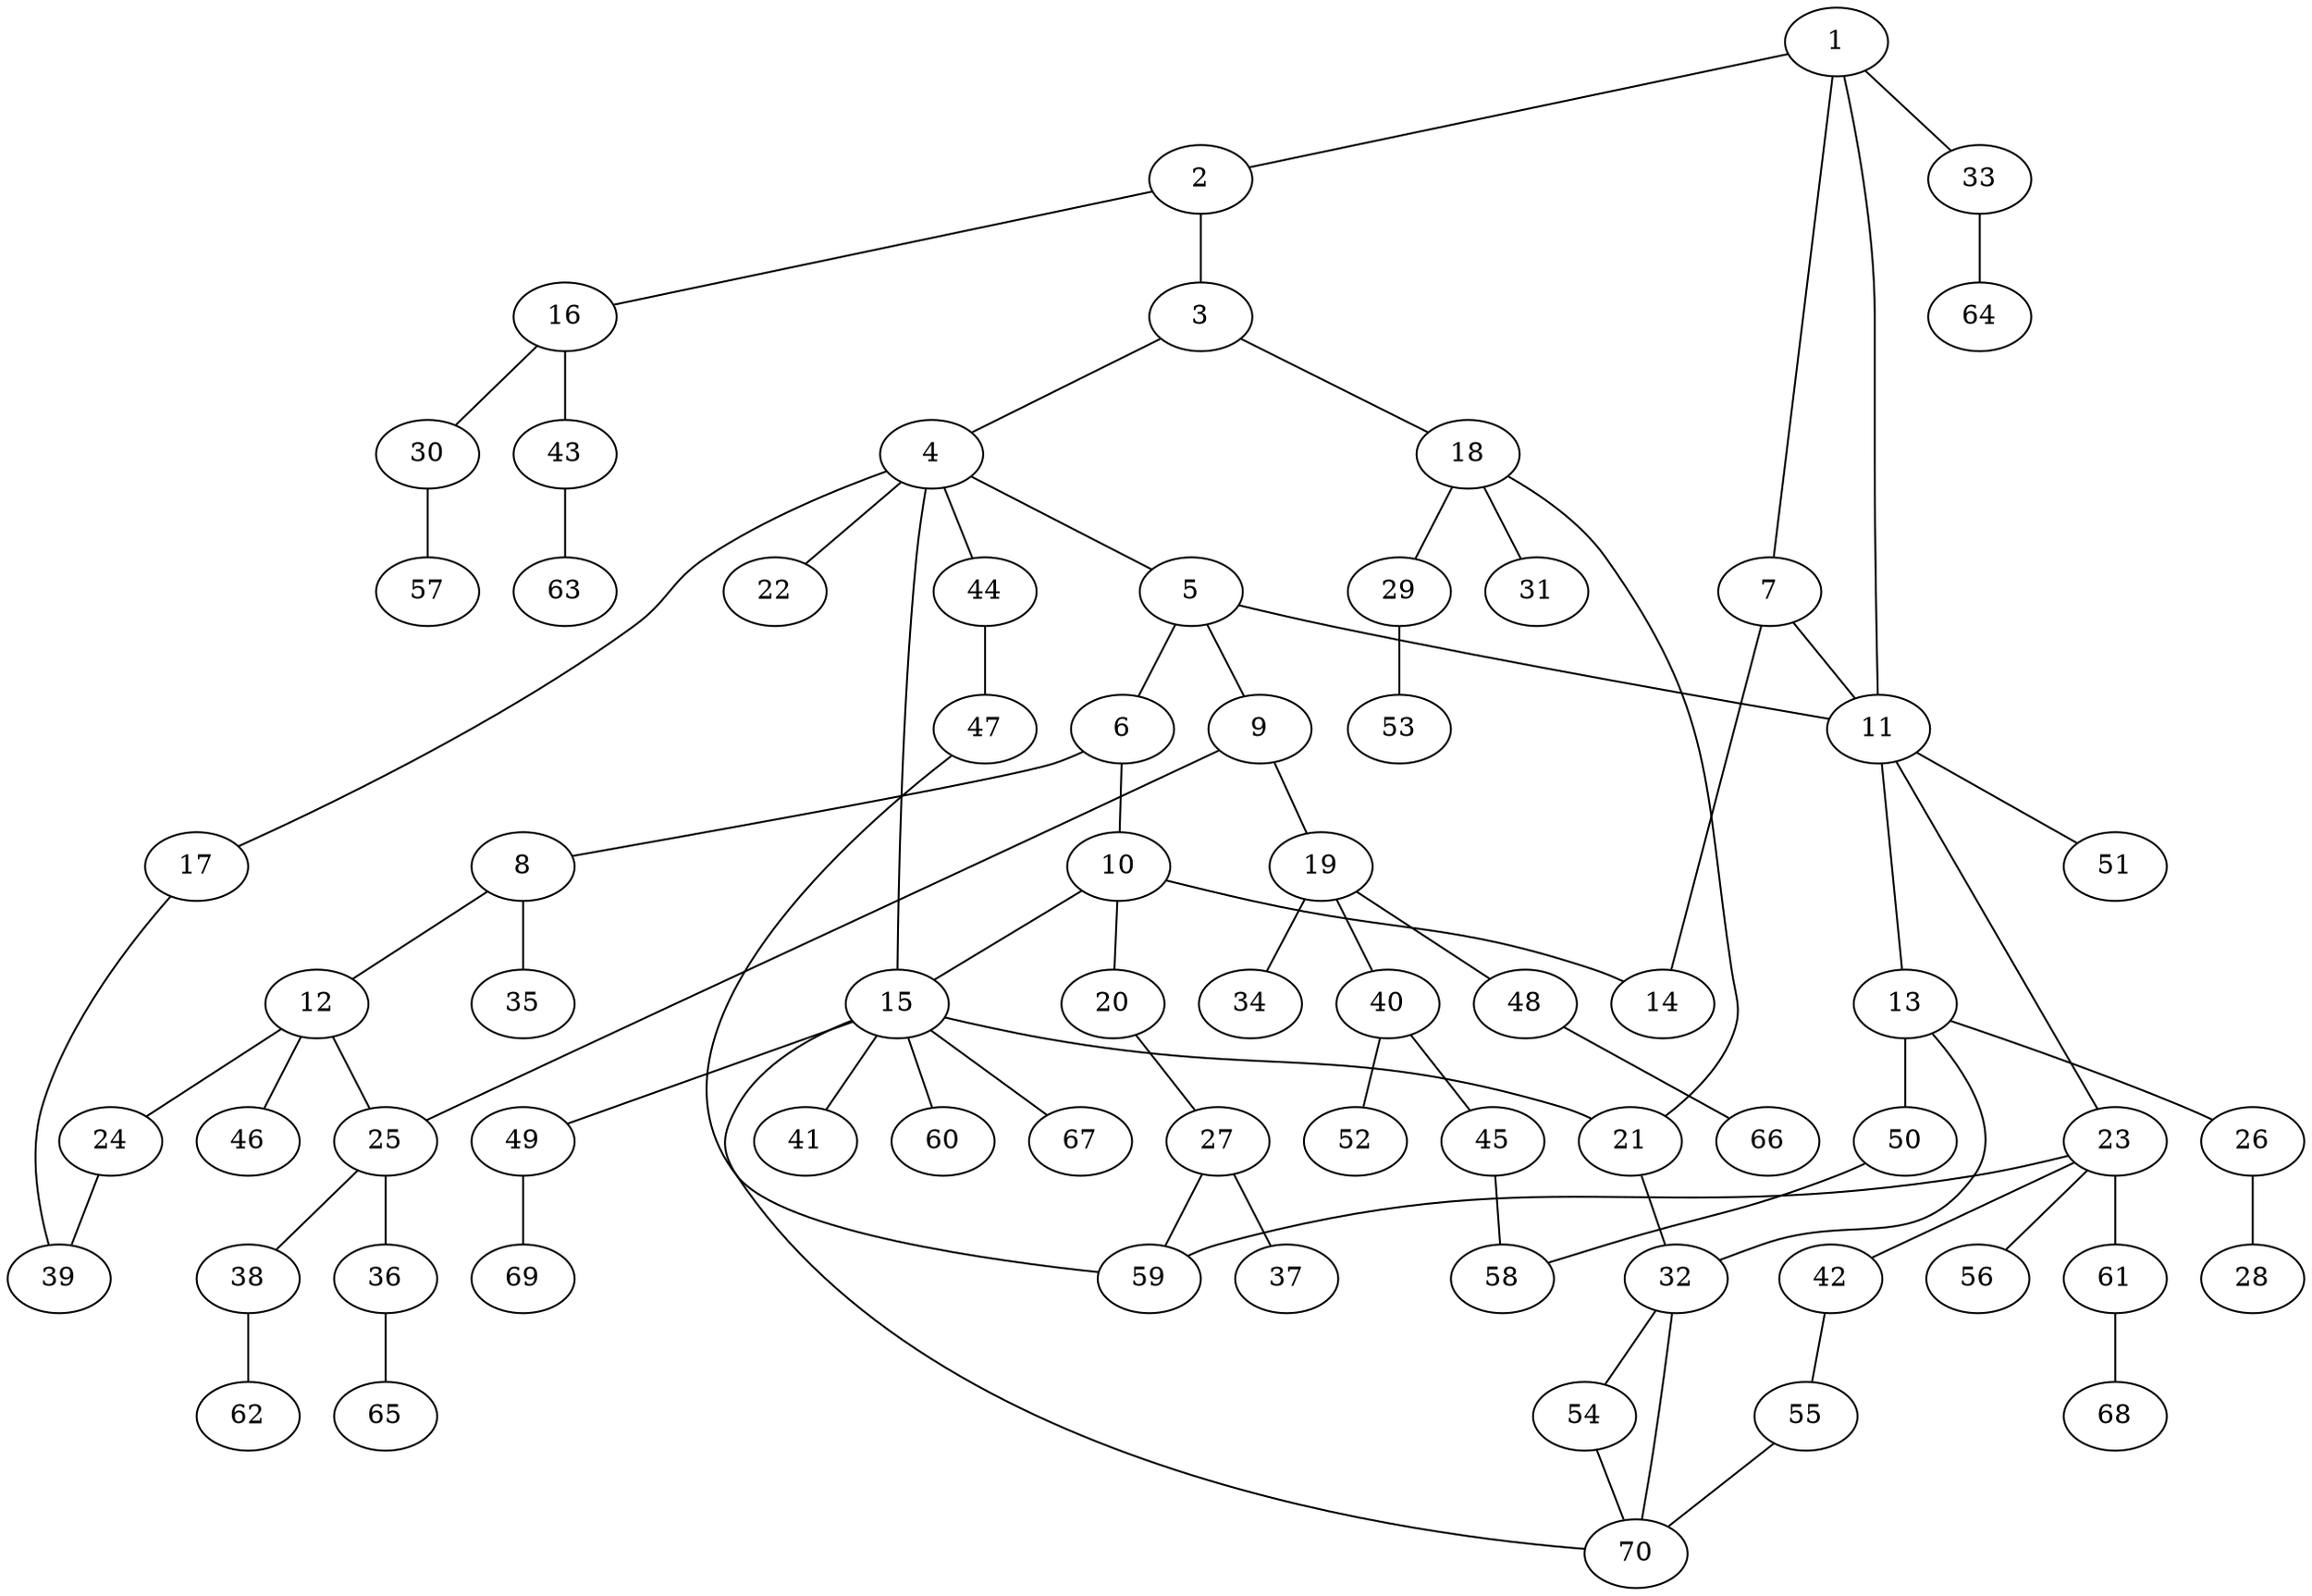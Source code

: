 graph graphname {1--2
1--7
1--11
1--33
2--3
2--16
3--4
3--18
4--5
4--15
4--17
4--22
4--44
5--6
5--9
5--11
6--8
6--10
7--11
7--14
8--12
8--35
9--19
9--25
10--14
10--15
10--20
11--13
11--23
11--51
12--24
12--25
12--46
13--26
13--32
13--50
15--21
15--41
15--49
15--60
15--67
15--70
16--30
16--43
17--39
18--21
18--29
18--31
19--34
19--40
19--48
20--27
21--32
23--42
23--56
23--59
23--61
24--39
25--36
25--38
26--28
27--37
27--59
29--53
30--57
32--54
32--70
33--64
36--65
38--62
40--45
40--52
42--55
43--63
44--47
45--58
47--59
48--66
49--69
50--58
54--70
55--70
61--68
}